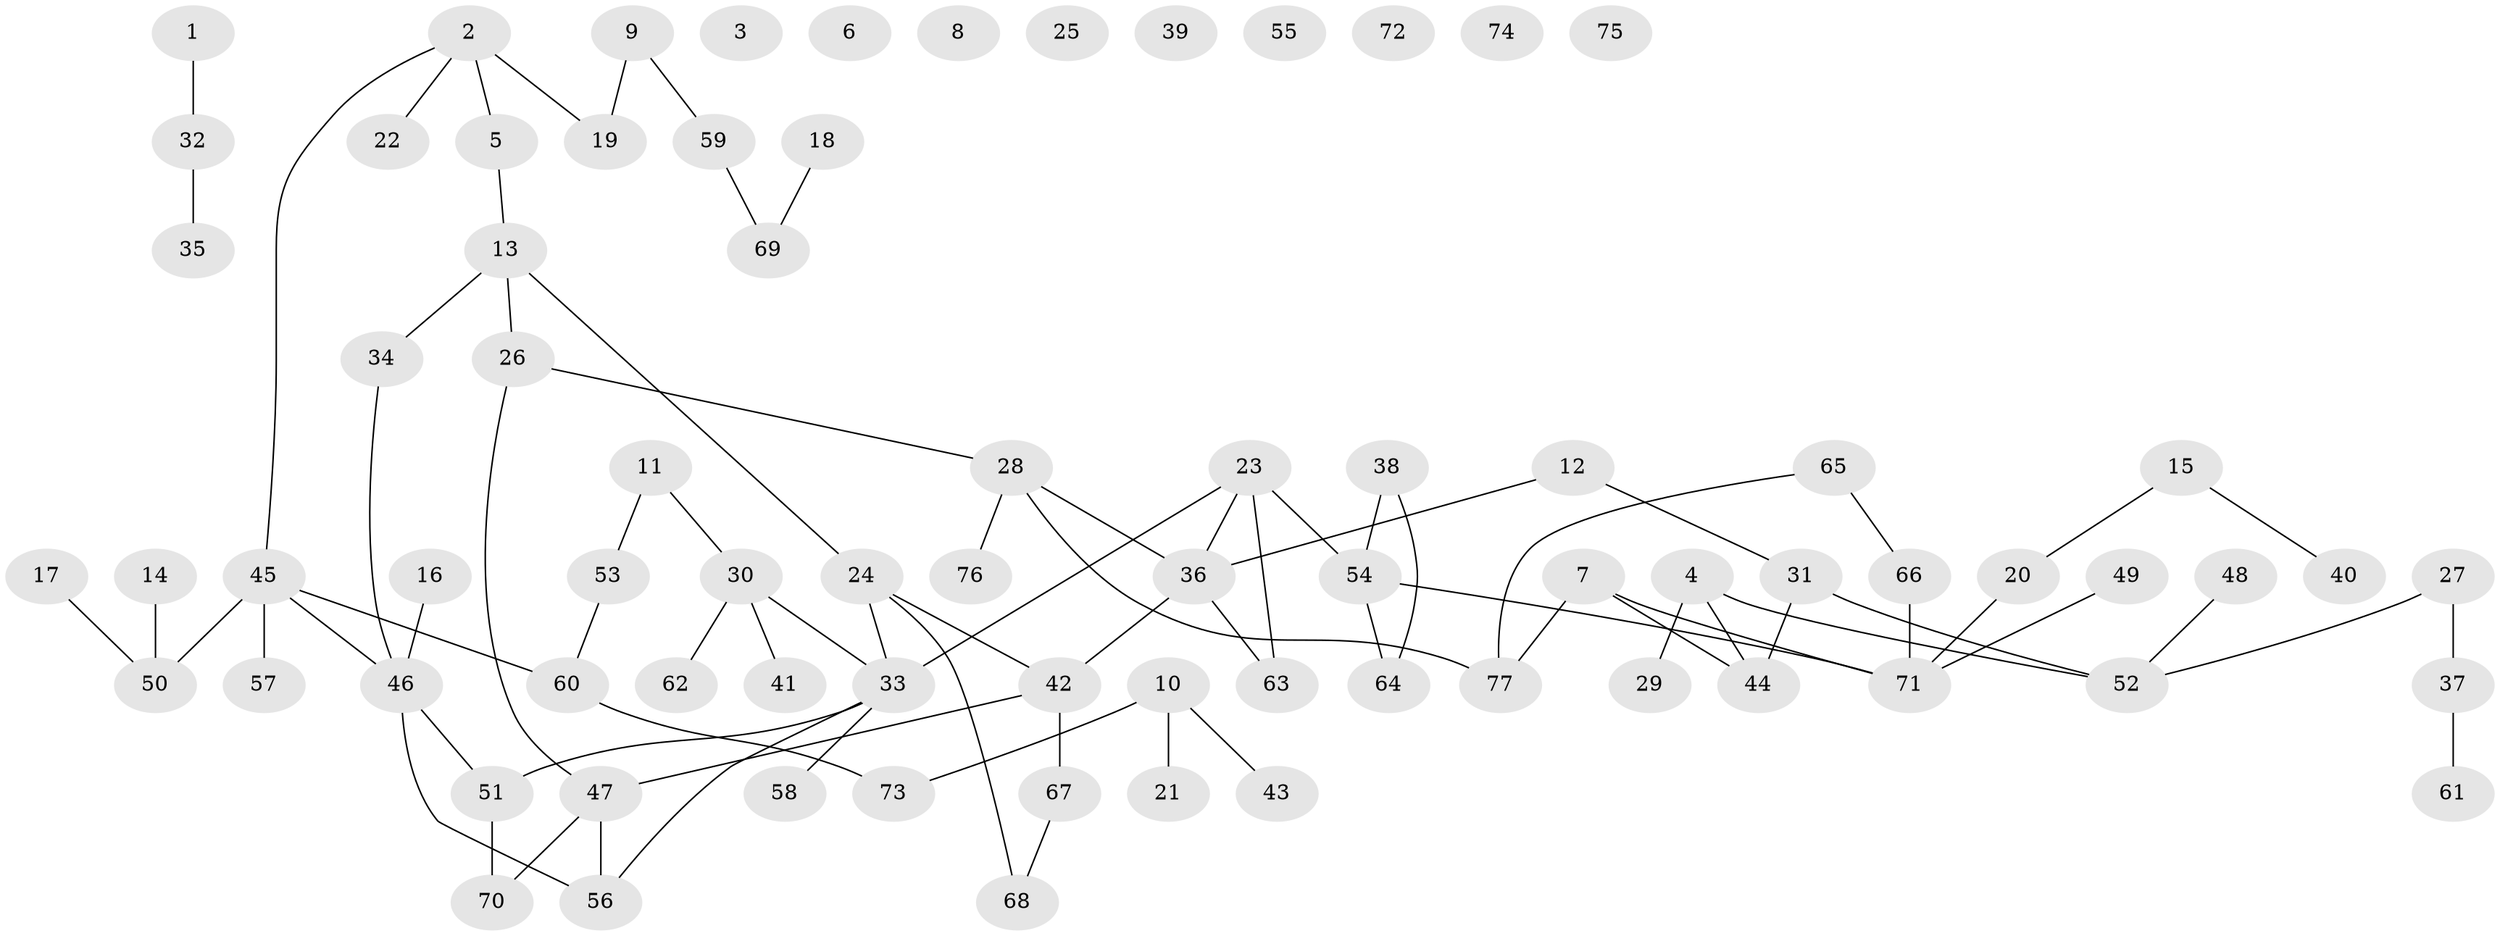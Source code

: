// Generated by graph-tools (version 1.1) at 2025/00/03/09/25 03:00:43]
// undirected, 77 vertices, 82 edges
graph export_dot {
graph [start="1"]
  node [color=gray90,style=filled];
  1;
  2;
  3;
  4;
  5;
  6;
  7;
  8;
  9;
  10;
  11;
  12;
  13;
  14;
  15;
  16;
  17;
  18;
  19;
  20;
  21;
  22;
  23;
  24;
  25;
  26;
  27;
  28;
  29;
  30;
  31;
  32;
  33;
  34;
  35;
  36;
  37;
  38;
  39;
  40;
  41;
  42;
  43;
  44;
  45;
  46;
  47;
  48;
  49;
  50;
  51;
  52;
  53;
  54;
  55;
  56;
  57;
  58;
  59;
  60;
  61;
  62;
  63;
  64;
  65;
  66;
  67;
  68;
  69;
  70;
  71;
  72;
  73;
  74;
  75;
  76;
  77;
  1 -- 32;
  2 -- 5;
  2 -- 19;
  2 -- 22;
  2 -- 45;
  4 -- 29;
  4 -- 44;
  4 -- 52;
  5 -- 13;
  7 -- 44;
  7 -- 71;
  7 -- 77;
  9 -- 19;
  9 -- 59;
  10 -- 21;
  10 -- 43;
  10 -- 73;
  11 -- 30;
  11 -- 53;
  12 -- 31;
  12 -- 36;
  13 -- 24;
  13 -- 26;
  13 -- 34;
  14 -- 50;
  15 -- 20;
  15 -- 40;
  16 -- 46;
  17 -- 50;
  18 -- 69;
  20 -- 71;
  23 -- 33;
  23 -- 36;
  23 -- 54;
  23 -- 63;
  24 -- 33;
  24 -- 42;
  24 -- 68;
  26 -- 28;
  26 -- 47;
  27 -- 37;
  27 -- 52;
  28 -- 36;
  28 -- 76;
  28 -- 77;
  30 -- 33;
  30 -- 41;
  30 -- 62;
  31 -- 44;
  31 -- 52;
  32 -- 35;
  33 -- 51;
  33 -- 56;
  33 -- 58;
  34 -- 46;
  36 -- 42;
  36 -- 63;
  37 -- 61;
  38 -- 54;
  38 -- 64;
  42 -- 47;
  42 -- 67;
  45 -- 46;
  45 -- 50;
  45 -- 57;
  45 -- 60;
  46 -- 51;
  46 -- 56;
  47 -- 56;
  47 -- 70;
  48 -- 52;
  49 -- 71;
  51 -- 70;
  53 -- 60;
  54 -- 64;
  54 -- 71;
  59 -- 69;
  60 -- 73;
  65 -- 66;
  65 -- 77;
  66 -- 71;
  67 -- 68;
}
